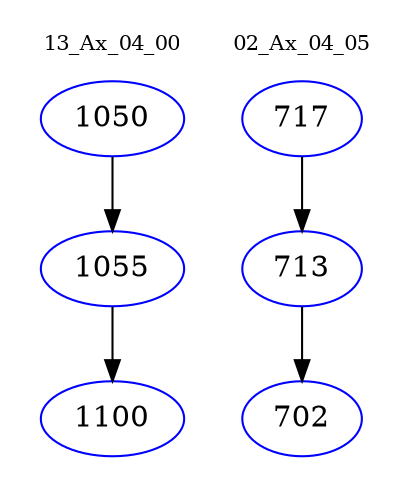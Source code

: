 digraph{
subgraph cluster_0 {
color = white
label = "13_Ax_04_00";
fontsize=10;
T0_1050 [label="1050", color="blue"]
T0_1050 -> T0_1055 [color="black"]
T0_1055 [label="1055", color="blue"]
T0_1055 -> T0_1100 [color="black"]
T0_1100 [label="1100", color="blue"]
}
subgraph cluster_1 {
color = white
label = "02_Ax_04_05";
fontsize=10;
T1_717 [label="717", color="blue"]
T1_717 -> T1_713 [color="black"]
T1_713 [label="713", color="blue"]
T1_713 -> T1_702 [color="black"]
T1_702 [label="702", color="blue"]
}
}
